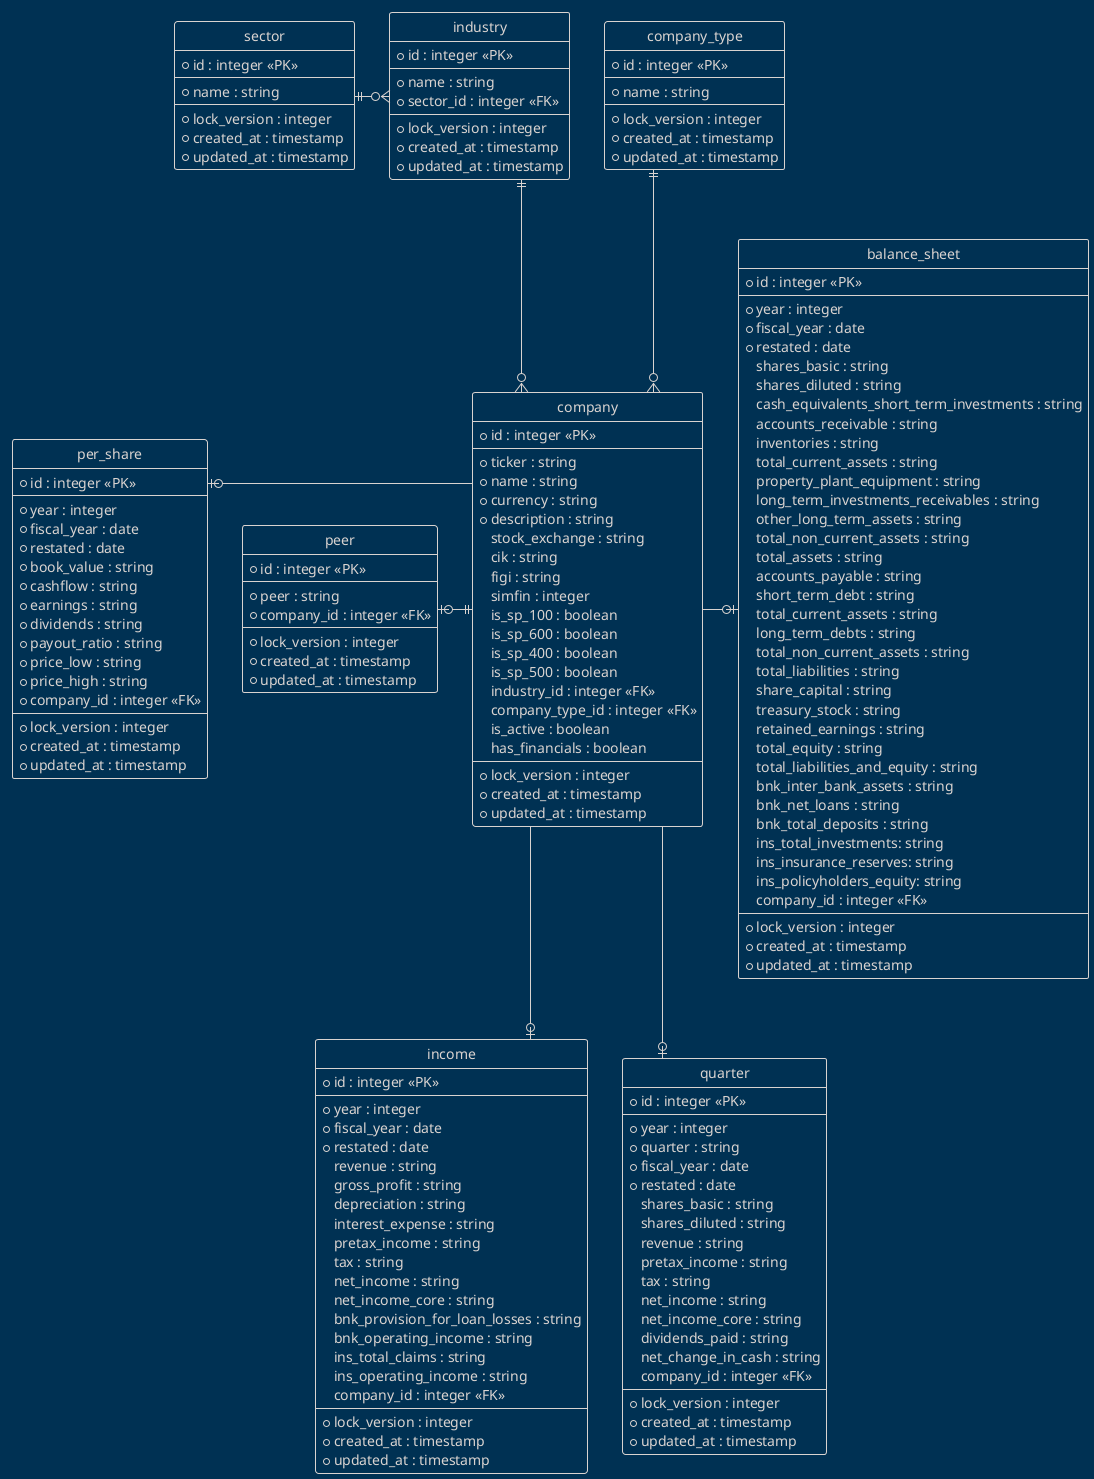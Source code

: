 @startuml
' Style
!theme blueprint
hide circle
skinparam linetype ortho

entity sector {
    * id : integer <<PK>>
    ---
    * name : string
    ---
    * lock_version : integer
    * created_at : timestamp
    * updated_at : timestamp
}

entity industry {
    * id : integer <<PK>>
    ---
    * name : string
    * sector_id : integer <<FK>>
    ---
    * lock_version : integer
    * created_at : timestamp
    * updated_at : timestamp
}

entity company_type {
    * id : integer <<PK>>
    ---
    * name : string
    ---
    * lock_version : integer
    * created_at : timestamp
    * updated_at : timestamp
}

entity company {
    * id : integer <<PK>>
    ---
    * ticker : string
    * name : string
    * currency : string
    * description : string
    stock_exchange : string
    cik : string
    figi : string
    simfin : integer
    is_sp_100 : boolean
    is_sp_600 : boolean
    is_sp_400 : boolean
    is_sp_500 : boolean
    industry_id : integer <<FK>>
    company_type_id : integer <<FK>>
    is_active : boolean
    has_financials : boolean
    ---
    * lock_version : integer
    * created_at : timestamp
    * updated_at : timestamp
}

entity peer {
    * id : integer <<PK>>
    ---
    * peer : string
    * company_id : integer <<FK>>
    ---
    * lock_version : integer
    * created_at : timestamp
    * updated_at : timestamp
}

entity per_share {
    * id : integer <<PK>>
    ---
    * year : integer
    * fiscal_year : date
    * restated : date
    * book_value : string
    * cashflow : string
    * earnings : string
    * dividends : string
    * payout_ratio : string
    * price_low : string
    * price_high : string
    * company_id : integer <<FK>>
    ---
    * lock_version : integer
    * created_at : timestamp
    * updated_at : timestamp
}

entity income {
    * id : integer <<PK>>
    ---
    * year : integer
    * fiscal_year : date
    * restated : date
    revenue : string
    gross_profit : string
    depreciation : string
    interest_expense : string
    pretax_income : string
    tax : string
    net_income : string
    net_income_core : string
    bnk_provision_for_loan_losses : string
    bnk_operating_income : string
    ins_total_claims : string
    ins_operating_income : string
    company_id : integer <<FK>>
    ---
    * lock_version : integer
    * created_at : timestamp
    * updated_at : timestamp
}

entity balance_sheet {
    * id : integer <<PK>>
    ---
    * year : integer
    * fiscal_year : date
    * restated : date
    shares_basic : string
    shares_diluted : string
    cash_equivalents_short_term_investments : string
    accounts_receivable : string
    inventories : string
    total_current_assets : string
    property_plant_equipment : string
    long_term_investments_receivables : string
    other_long_term_assets : string
    total_non_current_assets : string
    total_assets : string
    accounts_payable : string
    short_term_debt : string
    total_current_assets : string
    long_term_debts : string
    total_non_current_assets : string
    total_liabilities : string
    share_capital : string
    treasury_stock : string
    retained_earnings : string
    total_equity : string
    total_liabilities_and_equity : string
    bnk_inter_bank_assets : string
    bnk_net_loans : string
    bnk_total_deposits : string
    ins_total_investments: string
    ins_insurance_reserves: string
    ins_policyholders_equity: string
    company_id : integer <<FK>>
    ---
    * lock_version : integer
    * created_at : timestamp
    * updated_at : timestamp
}

entity quarter {
    * id : integer <<PK>>
    ---
    * year : integer
    * quarter : string
    * fiscal_year : date
    * restated : date
    shares_basic : string
    shares_diluted : string
    revenue : string
    pretax_income : string
    tax : string
    net_income : string
    net_income_core : string
    dividends_paid : string
    net_change_in_cash : string
    company_id : integer <<FK>>
    ---
    * lock_version : integer
    * created_at : timestamp
    * updated_at : timestamp
}

sector ||-right-o{ industry
industry ||--o{ company
company_type ||--o{ company
company ||-left-o| peer
company -left-o| per_share
company --o| income
company -right-o| balance_sheet
company --o| quarter
@enduml

